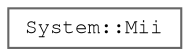digraph "Graphical Class Hierarchy"
{
 // LATEX_PDF_SIZE
  bgcolor="transparent";
  edge [fontname=FreeMono,fontsize=10,labelfontname=FreeMono,labelfontsize=10];
  node [fontname=FreeMono,fontsize=10,shape=box,height=0.2,width=0.4];
  rankdir="LR";
  Node0 [label="System::Mii",height=0.2,width=0.4,color="grey40", fillcolor="white", style="filled",URL="$class_system_1_1_mii.html",tooltip=" "];
}
